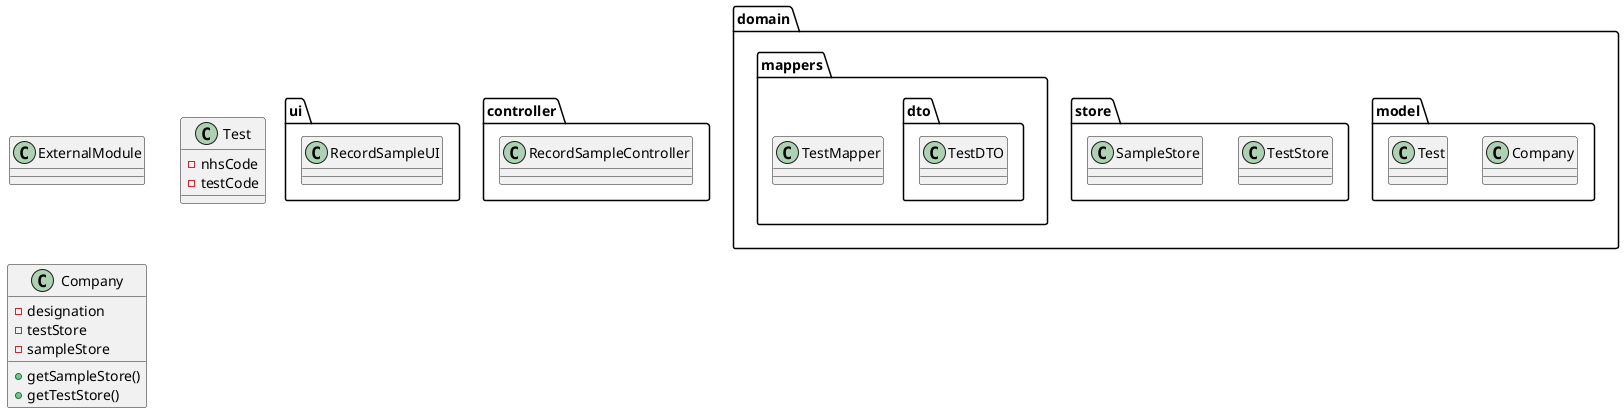 @startuml
'https://plantuml.com/class-diagram
class ExternalModule

package ui{
class RecordSampleUI
}
package controller{
class RecordSampleController
}
package domain{

package model{
class Company
class Test
}
package store{
class TestStore
class SampleStore
}
package mappers{

class TestMapper

package dto{
class TestDTO

}
}
}

class Test{
-nhsCode
-testCode


}

class Company{
-designation
-testStore
-sampleStore
+getSampleStore()
+getTestStore()
}



@enduml